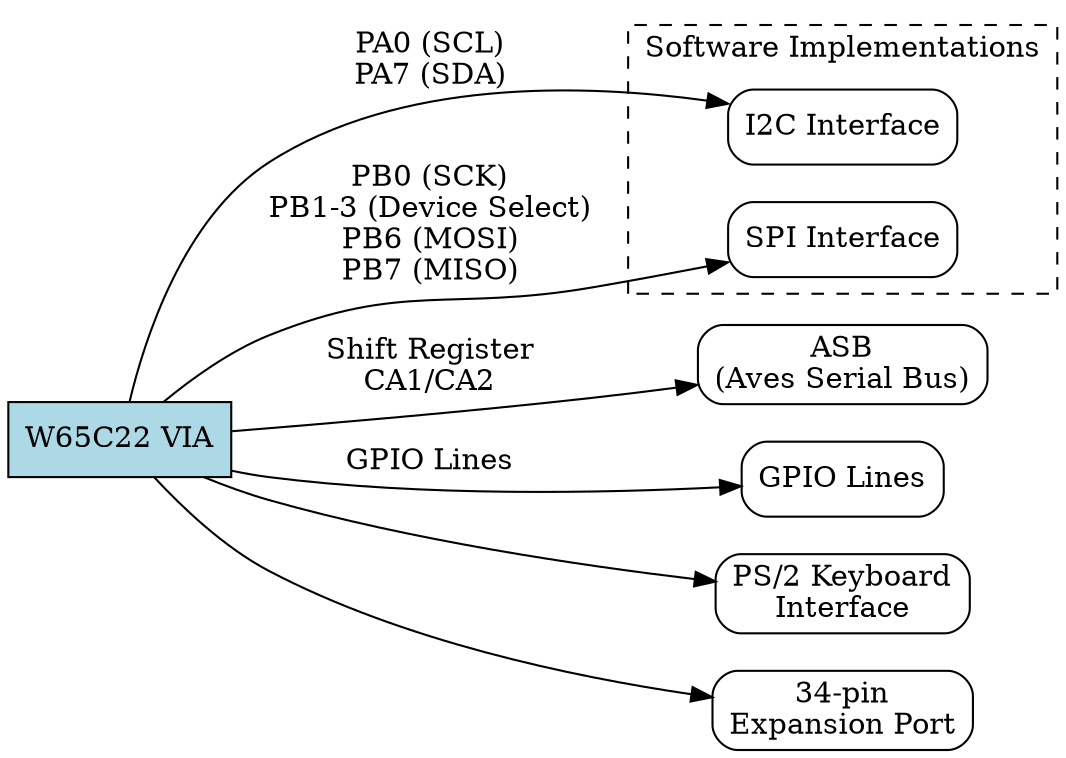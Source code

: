 digraph aves_io {
    rankdir=LR;
    node [shape=box, style=rounded];
    
    w6522 [label="W65C22 VIA", style=filled, fillcolor=lightblue];
    
    subgraph cluster_interfaces {
        label="Software Implementations";
        style=dashed;
        i2c [label="I2C Interface"];
        spi [label="SPI Interface"];
    }
    
    asb [label="ASB\n(Aves Serial Bus)"];
    gpio [label="GPIO Lines"];
    ps2 [label="PS/2 Keyboard\nInterface"];
    exp [label="34-pin\nExpansion Port"];
    
    w6522 -> i2c [label="PA0 (SCL)\nPA7 (SDA)"];
    w6522 -> spi [label="PB0 (SCK)\nPB1-3 (Device Select)\nPB6 (MOSI)\nPB7 (MISO)"];
    w6522 -> asb [label="Shift Register\nCA1/CA2"];
    w6522 -> gpio [label="GPIO Lines"];
    w6522 -> ps2;
    w6522 -> exp;
}
// dot -Tpng -Gdpi=300 -o standard-io.png standard-io.dot
